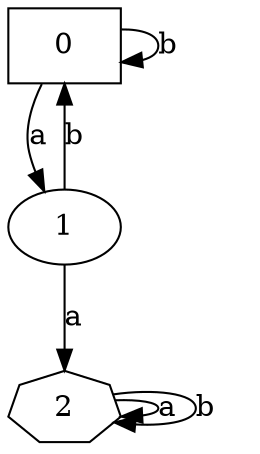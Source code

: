 digraph A { 
0[ shape = "box" ];
2[ shape = "septagon" ];
0 -> 0[ label = "b "];
0 -> 1[ label = "a "];
1 -> 0[ label = "b "];
1 -> 2[ label = "a "];
2 -> 2[ label = "a "];
2 -> 2[ label = "b "];
 } 
